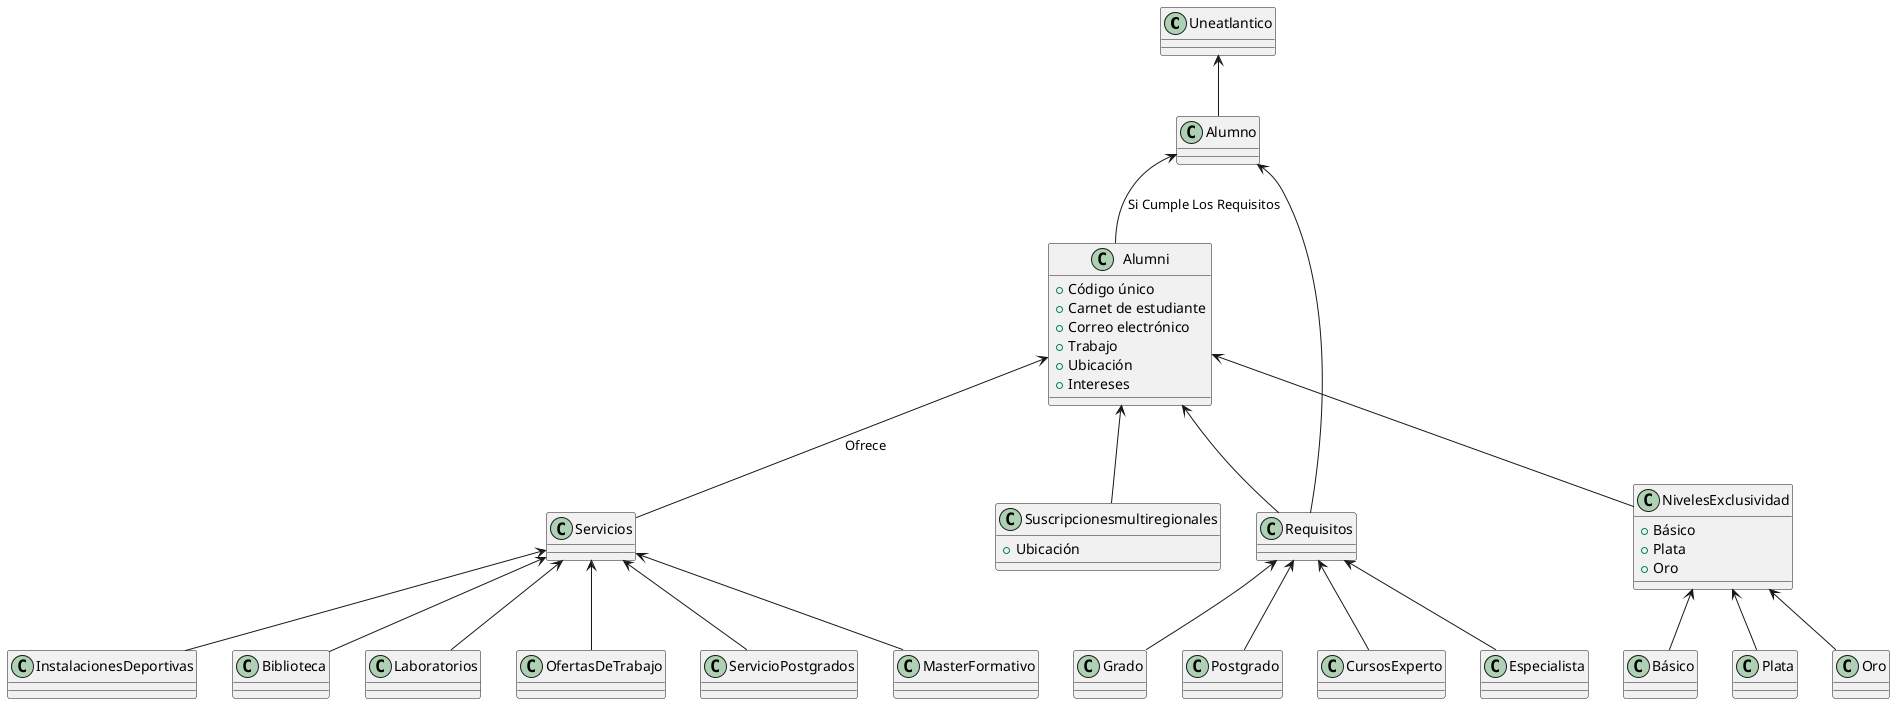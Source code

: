 @startuml
class Uneatlantico {
}

class Alumno {
}

class Alumni {
  + Código único
  + Carnet de estudiante
  + Correo electrónico
  + Trabajo
  + Ubicación
  + Intereses
}


class NivelesExclusividad {
  + Básico
  + Plata
  + Oro
}

class Suscripcionesmultiregionales {
  + Ubicación
}

Uneatlantico <-- Alumno

Alumno <-- Alumni : Si Cumple Los Requisitos

Alumno <-- Requisitos


Alumni <-- NivelesExclusividad

Alumni <-- Requisitos 

Alumni <-- Servicios : Ofrece

Alumni <-- Suscripcionesmultiregionales 

Requisitos <-- Grado
Requisitos <-- Postgrado
Requisitos <-- CursosExperto
Requisitos <-- Especialista

 

Servicios <-- ServicioPostgrados
Servicios <-- MasterFormativo
Servicios <-- InstalacionesDeportivas
Servicios <-- Biblioteca
Servicios <-- Laboratorios
Servicios <-- OfertasDeTrabajo



NivelesExclusividad <-- Básico
NivelesExclusividad <-- Plata
NivelesExclusividad <-- Oro


@enduml